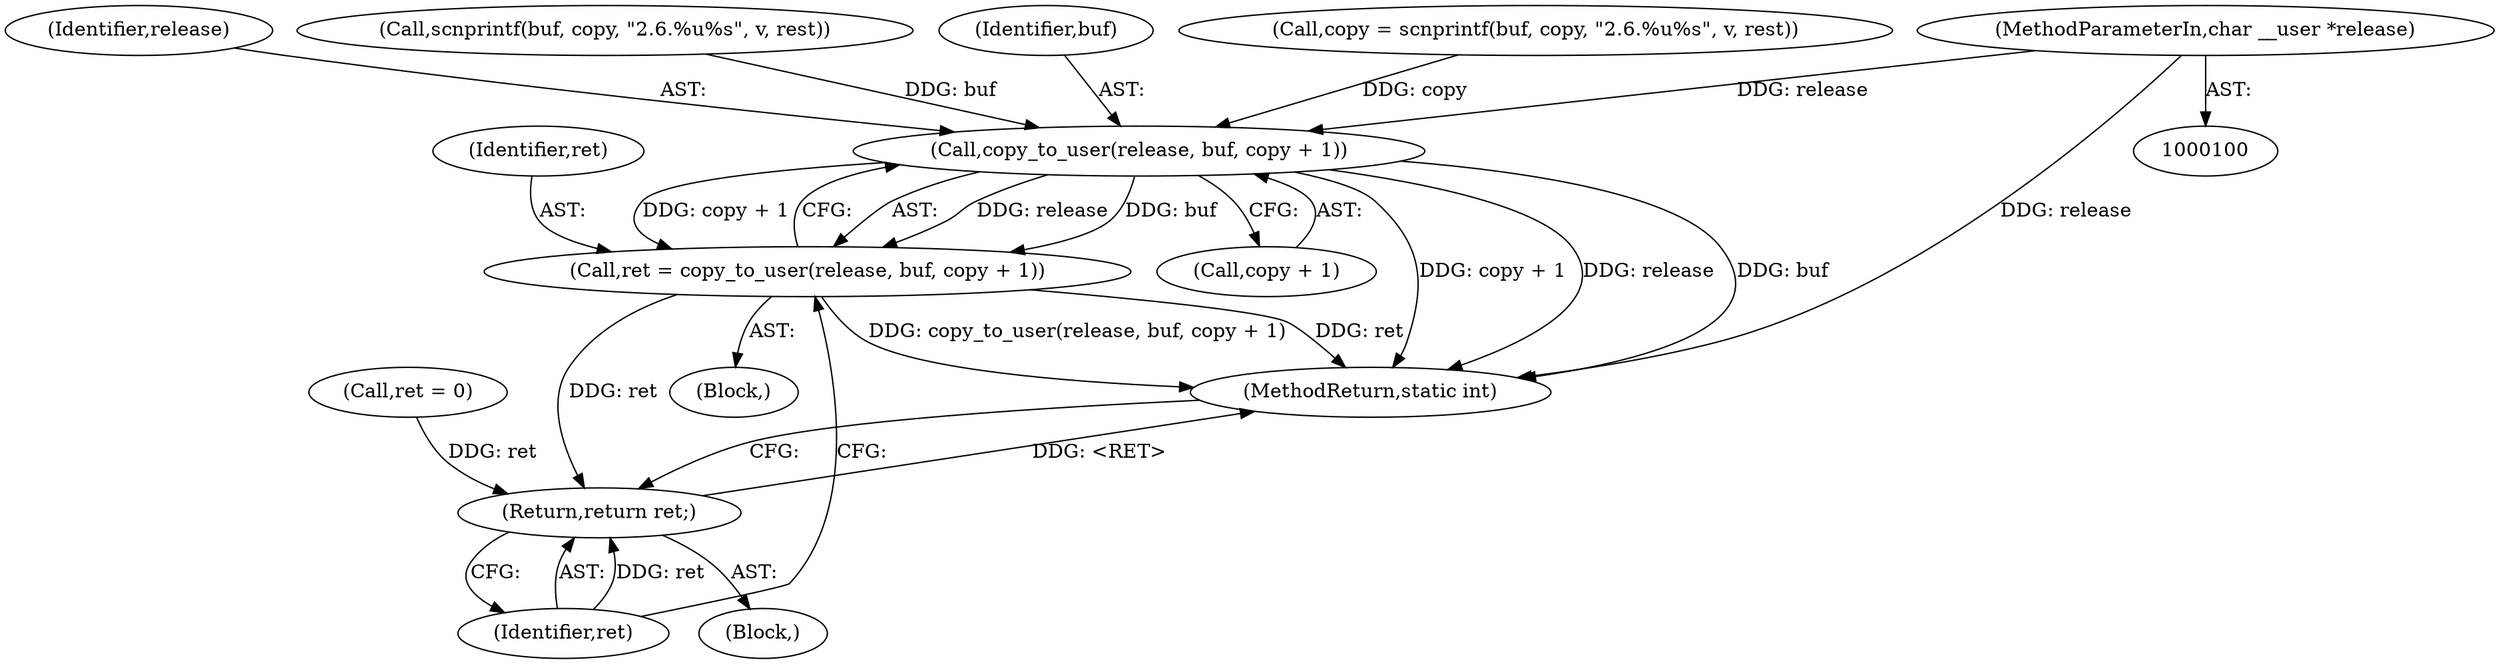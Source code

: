 digraph "0_linux_2702b1526c7278c4d65d78de209a465d4de2885e@pointer" {
"1000101" [label="(MethodParameterIn,char __user *release)"];
"1000184" [label="(Call,copy_to_user(release, buf, copy + 1))"];
"1000182" [label="(Call,ret = copy_to_user(release, buf, copy + 1))"];
"1000190" [label="(Return,return ret;)"];
"1000185" [label="(Identifier,release)"];
"1000114" [label="(Block,)"];
"1000101" [label="(MethodParameterIn,char __user *release)"];
"1000176" [label="(Call,scnprintf(buf, copy, \"2.6.%u%s\", v, rest))"];
"1000192" [label="(MethodReturn,static int)"];
"1000186" [label="(Identifier,buf)"];
"1000183" [label="(Identifier,ret)"];
"1000103" [label="(Block,)"];
"1000190" [label="(Return,return ret;)"];
"1000184" [label="(Call,copy_to_user(release, buf, copy + 1))"];
"1000187" [label="(Call,copy + 1)"];
"1000105" [label="(Call,ret = 0)"];
"1000174" [label="(Call,copy = scnprintf(buf, copy, \"2.6.%u%s\", v, rest))"];
"1000191" [label="(Identifier,ret)"];
"1000182" [label="(Call,ret = copy_to_user(release, buf, copy + 1))"];
"1000101" -> "1000100"  [label="AST: "];
"1000101" -> "1000192"  [label="DDG: release"];
"1000101" -> "1000184"  [label="DDG: release"];
"1000184" -> "1000182"  [label="AST: "];
"1000184" -> "1000187"  [label="CFG: "];
"1000185" -> "1000184"  [label="AST: "];
"1000186" -> "1000184"  [label="AST: "];
"1000187" -> "1000184"  [label="AST: "];
"1000182" -> "1000184"  [label="CFG: "];
"1000184" -> "1000192"  [label="DDG: copy + 1"];
"1000184" -> "1000192"  [label="DDG: release"];
"1000184" -> "1000192"  [label="DDG: buf"];
"1000184" -> "1000182"  [label="DDG: release"];
"1000184" -> "1000182"  [label="DDG: buf"];
"1000184" -> "1000182"  [label="DDG: copy + 1"];
"1000176" -> "1000184"  [label="DDG: buf"];
"1000174" -> "1000184"  [label="DDG: copy"];
"1000182" -> "1000114"  [label="AST: "];
"1000183" -> "1000182"  [label="AST: "];
"1000191" -> "1000182"  [label="CFG: "];
"1000182" -> "1000192"  [label="DDG: copy_to_user(release, buf, copy + 1)"];
"1000182" -> "1000192"  [label="DDG: ret"];
"1000182" -> "1000190"  [label="DDG: ret"];
"1000190" -> "1000103"  [label="AST: "];
"1000190" -> "1000191"  [label="CFG: "];
"1000191" -> "1000190"  [label="AST: "];
"1000192" -> "1000190"  [label="CFG: "];
"1000190" -> "1000192"  [label="DDG: <RET>"];
"1000191" -> "1000190"  [label="DDG: ret"];
"1000105" -> "1000190"  [label="DDG: ret"];
}
